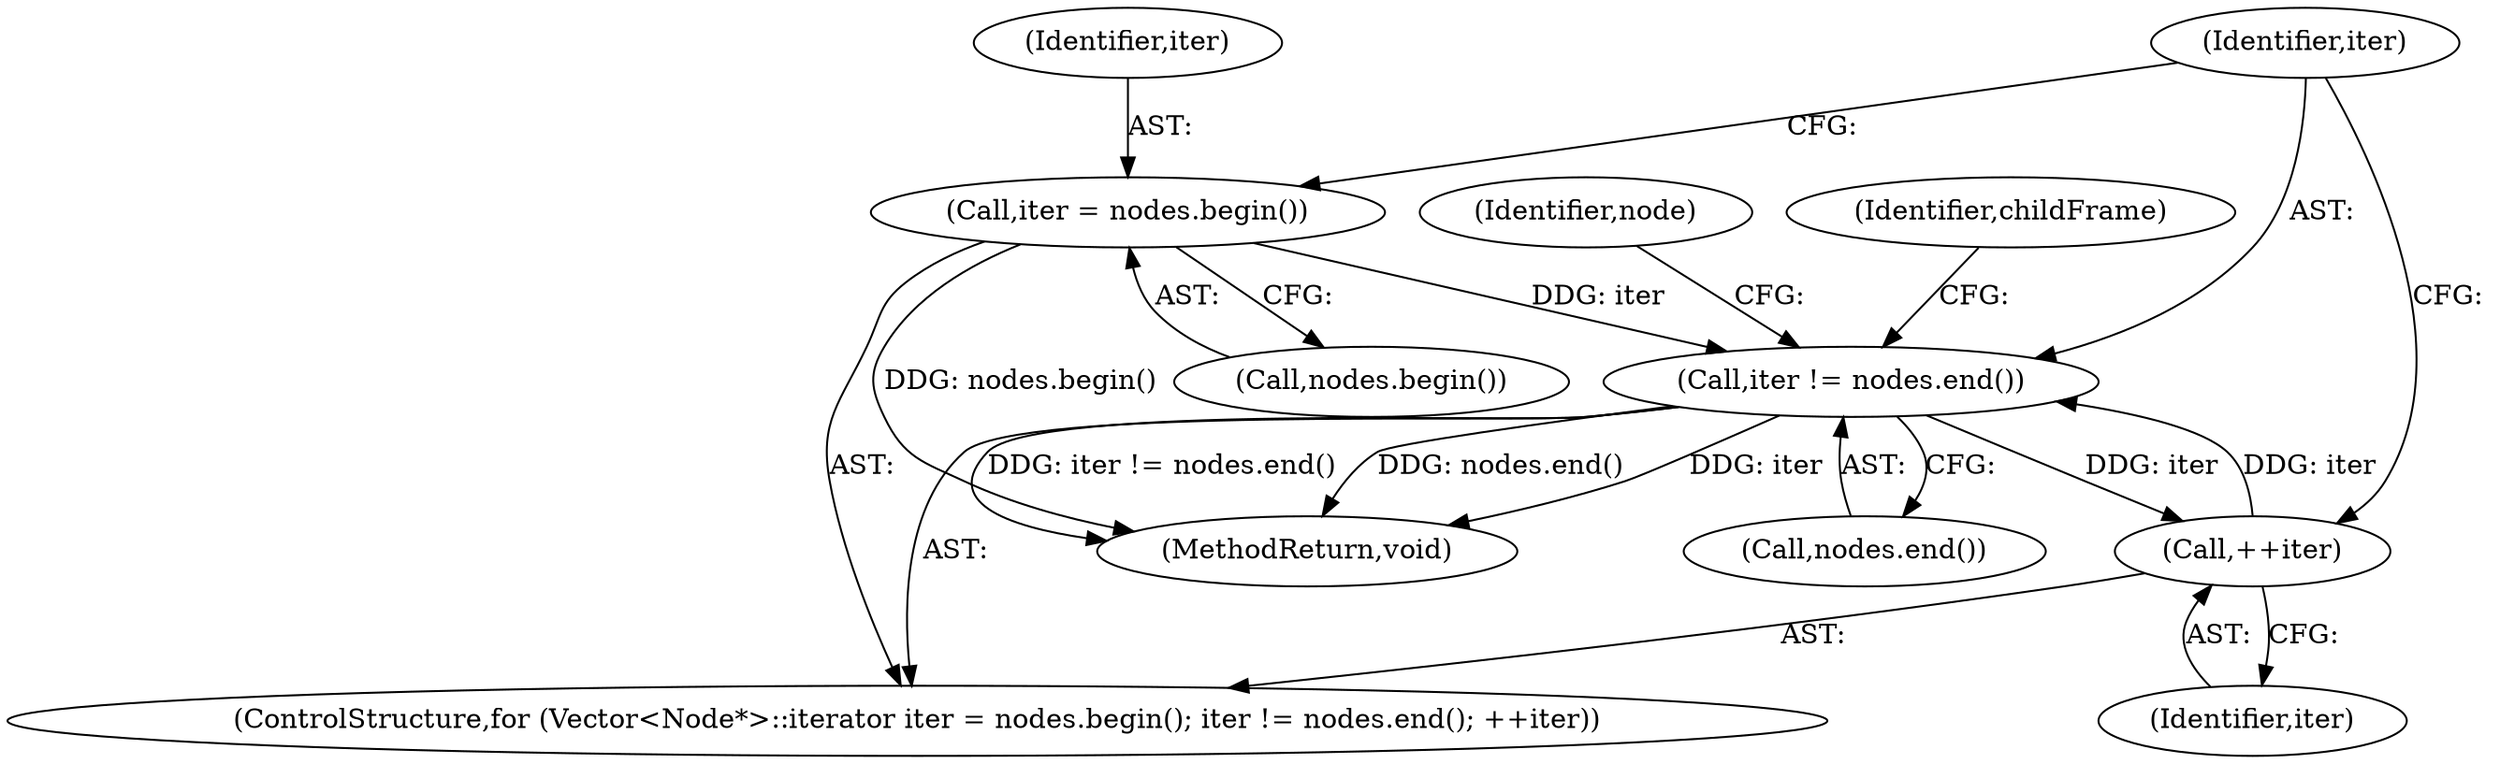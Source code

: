 digraph "0_Chrome_7f0126ff011142c8619b10a6e64d04d1745c503a_7@pointer" {
"1000159" [label="(Call,iter = nodes.begin())"];
"1000162" [label="(Call,iter != nodes.end())"];
"1000165" [label="(Call,++iter)"];
"1000159" [label="(Call,iter = nodes.begin())"];
"1000296" [label="(MethodReturn,void)"];
"1000162" [label="(Call,iter != nodes.end())"];
"1000170" [label="(Identifier,node)"];
"1000288" [label="(Identifier,childFrame)"];
"1000166" [label="(Identifier,iter)"];
"1000163" [label="(Identifier,iter)"];
"1000157" [label="(ControlStructure,for (Vector<Node*>::iterator iter = nodes.begin(); iter != nodes.end(); ++iter))"];
"1000164" [label="(Call,nodes.end())"];
"1000160" [label="(Identifier,iter)"];
"1000165" [label="(Call,++iter)"];
"1000161" [label="(Call,nodes.begin())"];
"1000159" -> "1000157"  [label="AST: "];
"1000159" -> "1000161"  [label="CFG: "];
"1000160" -> "1000159"  [label="AST: "];
"1000161" -> "1000159"  [label="AST: "];
"1000163" -> "1000159"  [label="CFG: "];
"1000159" -> "1000296"  [label="DDG: nodes.begin()"];
"1000159" -> "1000162"  [label="DDG: iter"];
"1000162" -> "1000157"  [label="AST: "];
"1000162" -> "1000164"  [label="CFG: "];
"1000163" -> "1000162"  [label="AST: "];
"1000164" -> "1000162"  [label="AST: "];
"1000170" -> "1000162"  [label="CFG: "];
"1000288" -> "1000162"  [label="CFG: "];
"1000162" -> "1000296"  [label="DDG: nodes.end()"];
"1000162" -> "1000296"  [label="DDG: iter"];
"1000162" -> "1000296"  [label="DDG: iter != nodes.end()"];
"1000165" -> "1000162"  [label="DDG: iter"];
"1000162" -> "1000165"  [label="DDG: iter"];
"1000165" -> "1000157"  [label="AST: "];
"1000165" -> "1000166"  [label="CFG: "];
"1000166" -> "1000165"  [label="AST: "];
"1000163" -> "1000165"  [label="CFG: "];
}
